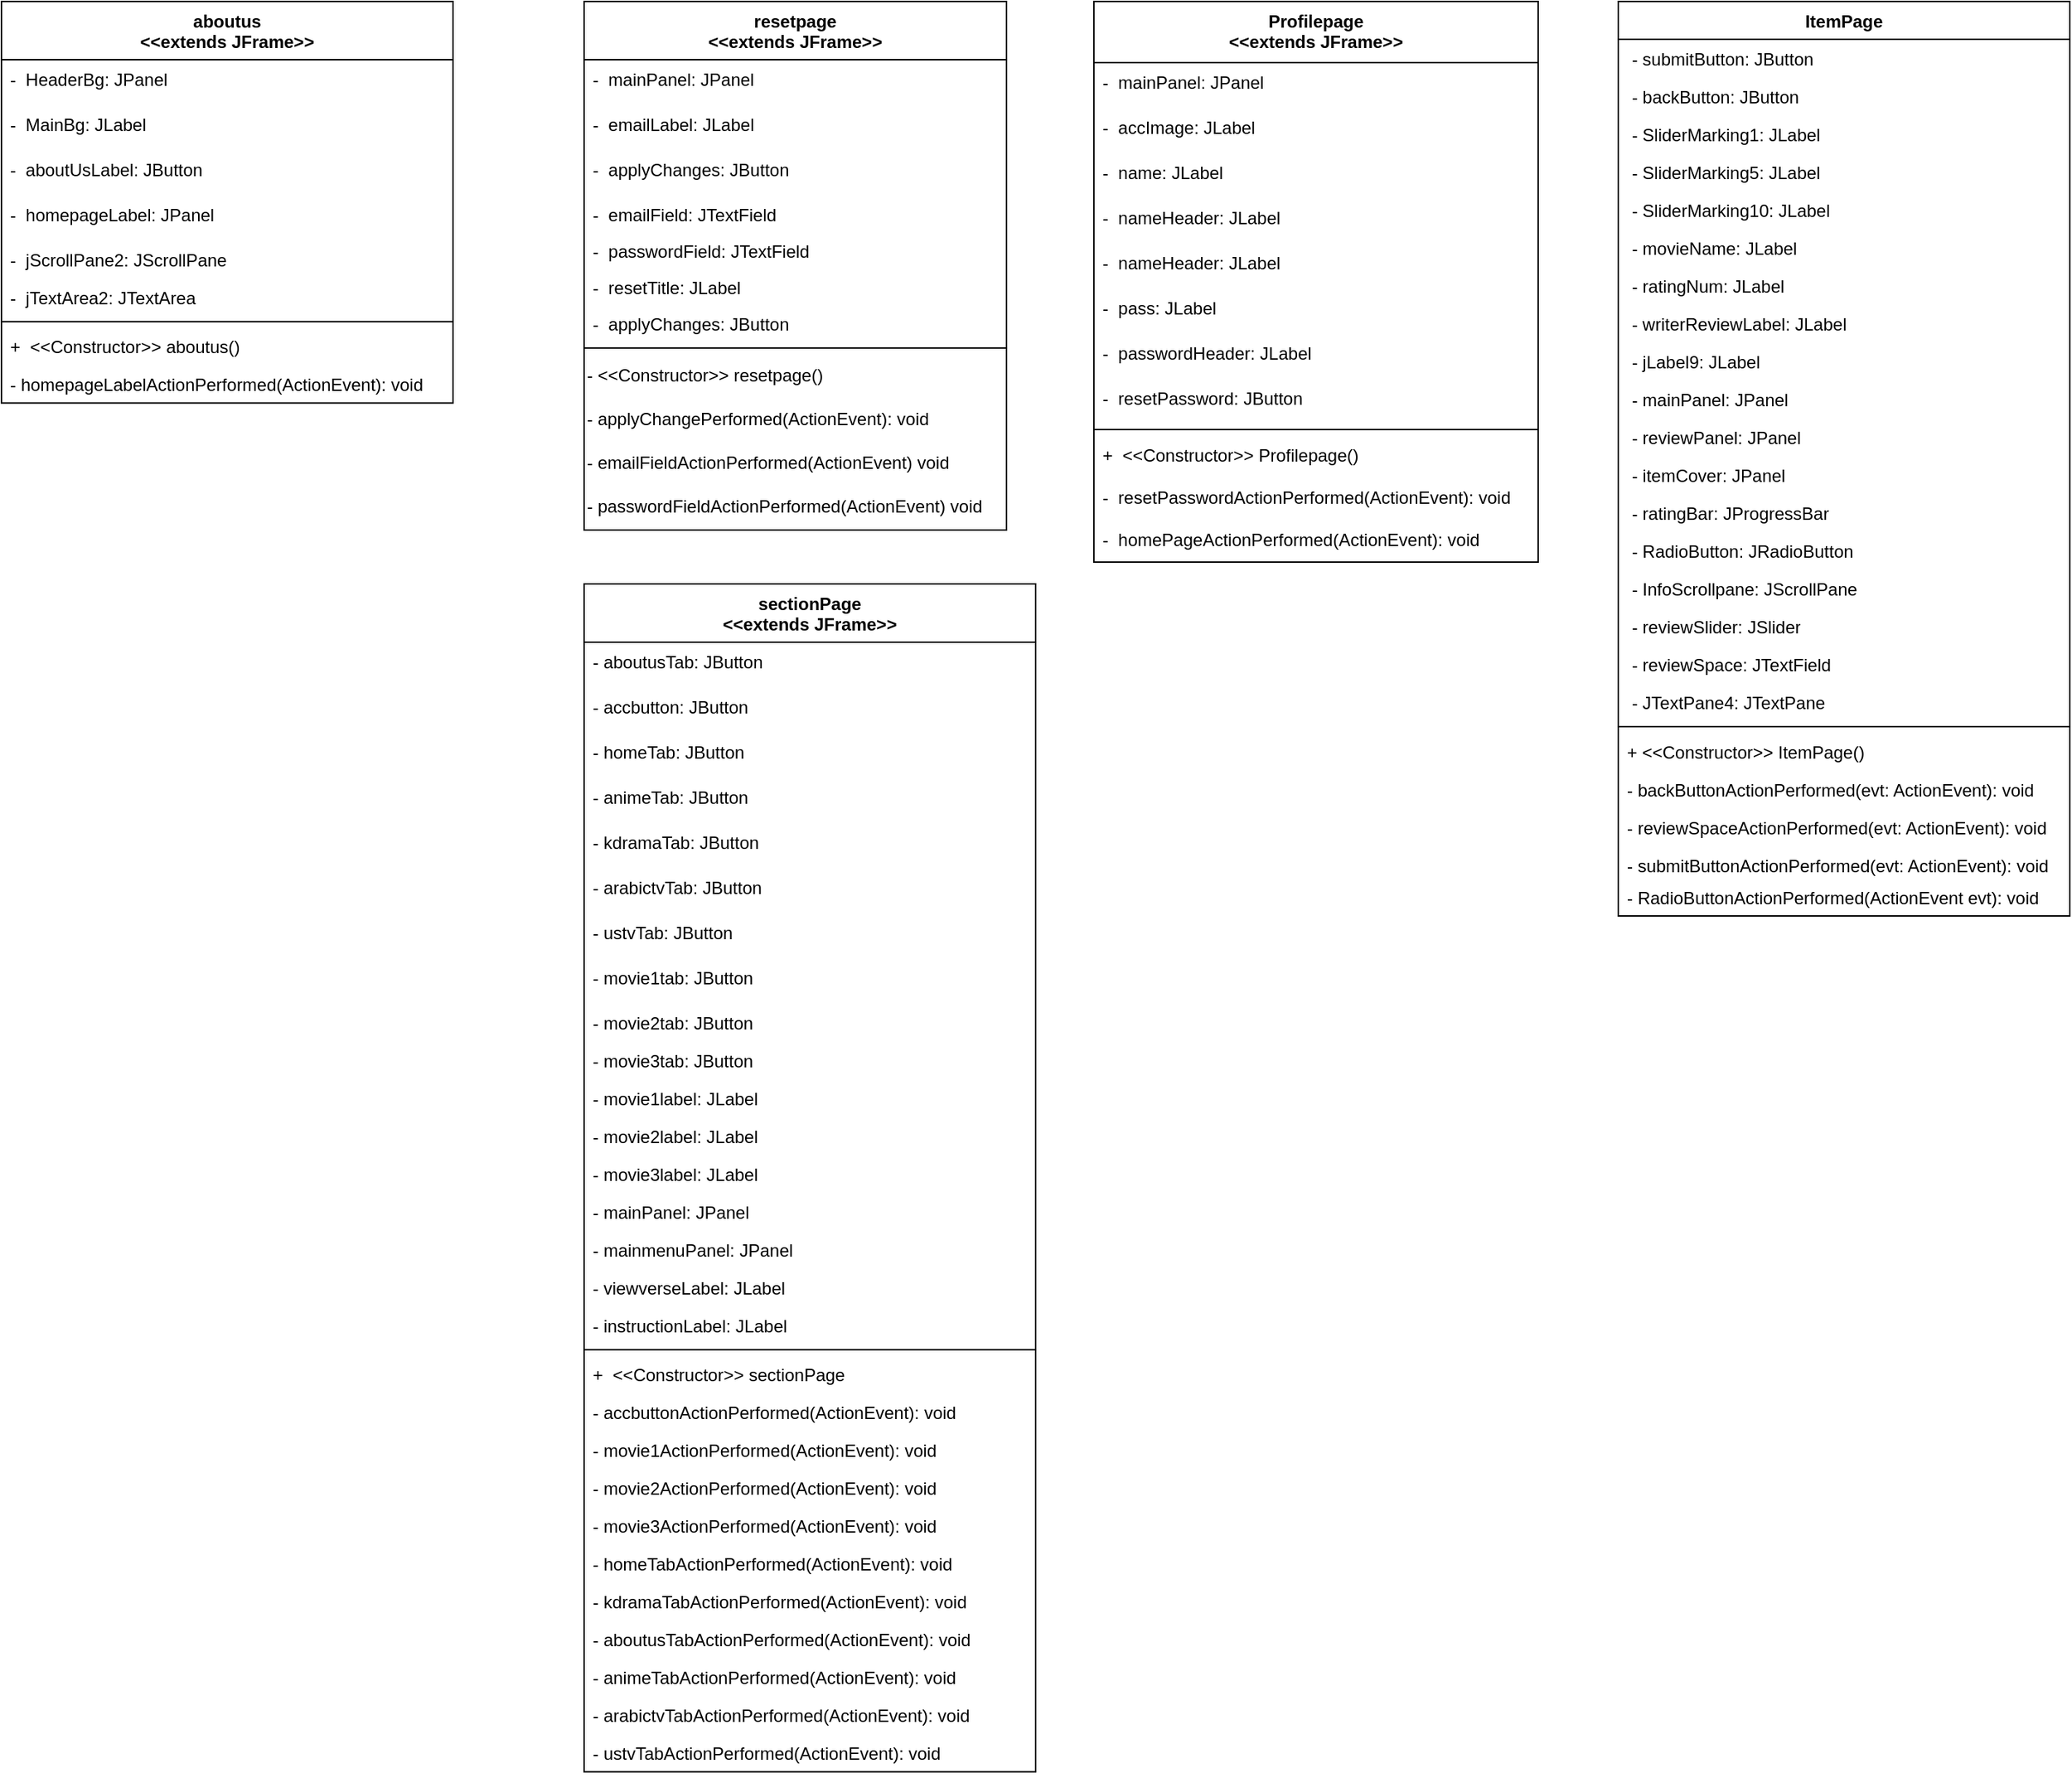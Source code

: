 <mxfile version="24.7.5">
  <diagram name="Page-1" id="XovYSc9VxgBBoyLTzxwy">
    <mxGraphModel dx="3024" dy="2403" grid="1" gridSize="10" guides="1" tooltips="1" connect="1" arrows="1" fold="1" page="1" pageScale="1" pageWidth="850" pageHeight="1100" math="0" shadow="0">
      <root>
        <mxCell id="0" />
        <mxCell id="1" parent="0" />
        <mxCell id="QE4EvPiiiCpDDDPfgIJF-1" value="aboutus&#xa;&lt;&lt;extends JFrame&gt;&gt;&#xa;" style="swimlane;fontStyle=1;align=center;verticalAlign=top;childLayout=stackLayout;horizontal=1;startSize=40;horizontalStack=0;resizeParent=1;resizeParentMax=0;resizeLast=0;collapsible=0;marginBottom=0;" parent="1" vertex="1">
          <mxGeometry x="-800" y="-1000" width="310" height="275.74" as="geometry" />
        </mxCell>
        <mxCell id="QE4EvPiiiCpDDDPfgIJF-2" value="-  HeaderBg: JPanel" style="text;strokeColor=none;fillColor=none;align=left;verticalAlign=top;spacingLeft=4;spacingRight=4;overflow=hidden;rotatable=0;points=[[0,0.5],[1,0.5]];portConstraint=eastwest;" parent="QE4EvPiiiCpDDDPfgIJF-1" vertex="1">
          <mxGeometry y="40" width="310" height="31" as="geometry" />
        </mxCell>
        <mxCell id="QE4EvPiiiCpDDDPfgIJF-3" value="-  MainBg: JLabel" style="text;strokeColor=none;fillColor=none;align=left;verticalAlign=top;spacingLeft=4;spacingRight=4;overflow=hidden;rotatable=0;points=[[0,0.5],[1,0.5]];portConstraint=eastwest;" parent="QE4EvPiiiCpDDDPfgIJF-1" vertex="1">
          <mxGeometry y="71" width="310" height="31" as="geometry" />
        </mxCell>
        <mxCell id="QE4EvPiiiCpDDDPfgIJF-4" value="-  aboutUsLabel: JButton" style="text;strokeColor=none;fillColor=none;align=left;verticalAlign=top;spacingLeft=4;spacingRight=4;overflow=hidden;rotatable=0;points=[[0,0.5],[1,0.5]];portConstraint=eastwest;" parent="QE4EvPiiiCpDDDPfgIJF-1" vertex="1">
          <mxGeometry y="102" width="310" height="31" as="geometry" />
        </mxCell>
        <mxCell id="QE4EvPiiiCpDDDPfgIJF-5" value="-  homepageLabel: JPanel" style="text;strokeColor=none;fillColor=none;align=left;verticalAlign=top;spacingLeft=4;spacingRight=4;overflow=hidden;rotatable=0;points=[[0,0.5],[1,0.5]];portConstraint=eastwest;" parent="QE4EvPiiiCpDDDPfgIJF-1" vertex="1">
          <mxGeometry y="133" width="310" height="31" as="geometry" />
        </mxCell>
        <mxCell id="QE4EvPiiiCpDDDPfgIJF-6" value="-  jScrollPane2: JScrollPane" style="text;strokeColor=none;fillColor=none;align=left;verticalAlign=top;spacingLeft=4;spacingRight=4;overflow=hidden;rotatable=0;points=[[0,0.5],[1,0.5]];portConstraint=eastwest;" parent="QE4EvPiiiCpDDDPfgIJF-1" vertex="1">
          <mxGeometry y="164" width="310" height="26" as="geometry" />
        </mxCell>
        <mxCell id="QE4EvPiiiCpDDDPfgIJF-7" value="-  jTextArea2: JTextArea" style="text;strokeColor=none;fillColor=none;align=left;verticalAlign=top;spacingLeft=4;spacingRight=4;overflow=hidden;rotatable=0;points=[[0,0.5],[1,0.5]];portConstraint=eastwest;" parent="QE4EvPiiiCpDDDPfgIJF-1" vertex="1">
          <mxGeometry y="190" width="310" height="26" as="geometry" />
        </mxCell>
        <mxCell id="QE4EvPiiiCpDDDPfgIJF-8" style="line;strokeWidth=1;fillColor=none;align=left;verticalAlign=middle;spacingTop=-1;spacingLeft=3;spacingRight=3;rotatable=0;labelPosition=right;points=[];portConstraint=eastwest;strokeColor=inherit;" parent="QE4EvPiiiCpDDDPfgIJF-1" vertex="1">
          <mxGeometry y="216" width="310" height="7.74" as="geometry" />
        </mxCell>
        <mxCell id="QE4EvPiiiCpDDDPfgIJF-9" value="+  &lt;&lt;Constructor&gt;&gt; aboutus()" style="text;strokeColor=none;fillColor=none;align=left;verticalAlign=top;spacingLeft=4;spacingRight=4;overflow=hidden;rotatable=0;points=[[0,0.5],[1,0.5]];portConstraint=eastwest;" parent="QE4EvPiiiCpDDDPfgIJF-1" vertex="1">
          <mxGeometry y="223.74" width="310" height="26" as="geometry" />
        </mxCell>
        <mxCell id="QE4EvPiiiCpDDDPfgIJF-11" value="- homepageLabelActionPerformed(ActionEvent): void" style="text;strokeColor=none;fillColor=none;align=left;verticalAlign=top;spacingLeft=4;spacingRight=4;overflow=hidden;rotatable=0;points=[[0,0.5],[1,0.5]];portConstraint=eastwest;" parent="QE4EvPiiiCpDDDPfgIJF-1" vertex="1">
          <mxGeometry y="249.74" width="310" height="26" as="geometry" />
        </mxCell>
        <mxCell id="QE4EvPiiiCpDDDPfgIJF-65" value="resetpage&#xa;&lt;&lt;extends JFrame&gt;&gt;&#xa;" style="swimlane;fontStyle=1;align=center;verticalAlign=top;childLayout=stackLayout;horizontal=1;startSize=40;horizontalStack=0;resizeParent=1;resizeParentMax=0;resizeLast=0;collapsible=0;marginBottom=0;" parent="1" vertex="1">
          <mxGeometry x="-400" y="-1000" width="290" height="363" as="geometry" />
        </mxCell>
        <mxCell id="QE4EvPiiiCpDDDPfgIJF-66" value="-  mainPanel: JPanel" style="text;strokeColor=none;fillColor=none;align=left;verticalAlign=top;spacingLeft=4;spacingRight=4;overflow=hidden;rotatable=0;points=[[0,0.5],[1,0.5]];portConstraint=eastwest;" parent="QE4EvPiiiCpDDDPfgIJF-65" vertex="1">
          <mxGeometry y="40" width="290" height="31" as="geometry" />
        </mxCell>
        <mxCell id="QE4EvPiiiCpDDDPfgIJF-67" value="-  emailLabel: JLabel" style="text;strokeColor=none;fillColor=none;align=left;verticalAlign=top;spacingLeft=4;spacingRight=4;overflow=hidden;rotatable=0;points=[[0,0.5],[1,0.5]];portConstraint=eastwest;" parent="QE4EvPiiiCpDDDPfgIJF-65" vertex="1">
          <mxGeometry y="71" width="290" height="31" as="geometry" />
        </mxCell>
        <mxCell id="QE4EvPiiiCpDDDPfgIJF-68" value="-  applyChanges: JButton" style="text;strokeColor=none;fillColor=none;align=left;verticalAlign=top;spacingLeft=4;spacingRight=4;overflow=hidden;rotatable=0;points=[[0,0.5],[1,0.5]];portConstraint=eastwest;" parent="QE4EvPiiiCpDDDPfgIJF-65" vertex="1">
          <mxGeometry y="102" width="290" height="31" as="geometry" />
        </mxCell>
        <mxCell id="QE4EvPiiiCpDDDPfgIJF-69" value="-  emailField: JTextField" style="text;strokeColor=none;fillColor=none;align=left;verticalAlign=top;spacingLeft=4;spacingRight=4;overflow=hidden;rotatable=0;points=[[0,0.5],[1,0.5]];portConstraint=eastwest;" parent="QE4EvPiiiCpDDDPfgIJF-65" vertex="1">
          <mxGeometry y="133" width="290" height="25" as="geometry" />
        </mxCell>
        <mxCell id="QE4EvPiiiCpDDDPfgIJF-70" value="-  passwordField: JTextField" style="text;strokeColor=none;fillColor=none;align=left;verticalAlign=top;spacingLeft=4;spacingRight=4;overflow=hidden;rotatable=0;points=[[0,0.5],[1,0.5]];portConstraint=eastwest;" parent="QE4EvPiiiCpDDDPfgIJF-65" vertex="1">
          <mxGeometry y="158" width="290" height="25" as="geometry" />
        </mxCell>
        <mxCell id="QE4EvPiiiCpDDDPfgIJF-71" value="-  resetTitle: JLabel" style="text;strokeColor=none;fillColor=none;align=left;verticalAlign=top;spacingLeft=4;spacingRight=4;overflow=hidden;rotatable=0;points=[[0,0.5],[1,0.5]];portConstraint=eastwest;" parent="QE4EvPiiiCpDDDPfgIJF-65" vertex="1">
          <mxGeometry y="183" width="290" height="25" as="geometry" />
        </mxCell>
        <mxCell id="SDU8DpZkJm8AxWShPPcR-4" value="-  applyChanges: JButton" style="text;strokeColor=none;fillColor=none;align=left;verticalAlign=top;spacingLeft=4;spacingRight=4;overflow=hidden;rotatable=0;points=[[0,0.5],[1,0.5]];portConstraint=eastwest;" vertex="1" parent="QE4EvPiiiCpDDDPfgIJF-65">
          <mxGeometry y="208" width="290" height="25" as="geometry" />
        </mxCell>
        <mxCell id="QE4EvPiiiCpDDDPfgIJF-74" style="line;strokeWidth=1;fillColor=none;align=left;verticalAlign=middle;spacingTop=-1;spacingLeft=3;spacingRight=3;rotatable=0;labelPosition=right;points=[];portConstraint=eastwest;strokeColor=inherit;" parent="QE4EvPiiiCpDDDPfgIJF-65" vertex="1">
          <mxGeometry y="233" width="290" height="10" as="geometry" />
        </mxCell>
        <mxCell id="QE4EvPiiiCpDDDPfgIJF-76" value="- &amp;lt;&amp;lt;Constructor&amp;gt;&amp;gt; resetpage()" style="text;whiteSpace=wrap;html=1;" parent="QE4EvPiiiCpDDDPfgIJF-65" vertex="1">
          <mxGeometry y="243" width="290" height="30" as="geometry" />
        </mxCell>
        <mxCell id="SDU8DpZkJm8AxWShPPcR-9" value="- applyChangePerformed(ActionEvent): void" style="text;whiteSpace=wrap;html=1;" vertex="1" parent="QE4EvPiiiCpDDDPfgIJF-65">
          <mxGeometry y="273" width="290" height="30" as="geometry" />
        </mxCell>
        <mxCell id="SDU8DpZkJm8AxWShPPcR-7" value="- emailFieldActionPerformed(ActionEvent) void" style="text;whiteSpace=wrap;html=1;" vertex="1" parent="QE4EvPiiiCpDDDPfgIJF-65">
          <mxGeometry y="303" width="290" height="30" as="geometry" />
        </mxCell>
        <mxCell id="QE4EvPiiiCpDDDPfgIJF-80" value="- passwordFieldActionPerformed(ActionEvent) void" style="text;whiteSpace=wrap;html=1;" parent="QE4EvPiiiCpDDDPfgIJF-65" vertex="1">
          <mxGeometry y="333" width="290" height="30" as="geometry" />
        </mxCell>
        <mxCell id="SDU8DpZkJm8AxWShPPcR-15" value="Profilepage&#xa;&lt;&lt;extends JFrame&gt;&gt;&#xa;&#xa;" style="swimlane;fontStyle=1;align=center;verticalAlign=top;childLayout=stackLayout;horizontal=1;startSize=42;horizontalStack=0;resizeParent=1;resizeParentMax=0;resizeLast=0;collapsible=0;marginBottom=0;" vertex="1" parent="1">
          <mxGeometry x="-50" y="-1000" width="305" height="385" as="geometry" />
        </mxCell>
        <mxCell id="SDU8DpZkJm8AxWShPPcR-16" value="-  mainPanel: JPanel" style="text;strokeColor=none;fillColor=none;align=left;verticalAlign=top;spacingLeft=4;spacingRight=4;overflow=hidden;rotatable=0;points=[[0,0.5],[1,0.5]];portConstraint=eastwest;" vertex="1" parent="SDU8DpZkJm8AxWShPPcR-15">
          <mxGeometry y="42" width="305" height="31" as="geometry" />
        </mxCell>
        <mxCell id="SDU8DpZkJm8AxWShPPcR-17" value="-  accImage: JLabel" style="text;strokeColor=none;fillColor=none;align=left;verticalAlign=top;spacingLeft=4;spacingRight=4;overflow=hidden;rotatable=0;points=[[0,0.5],[1,0.5]];portConstraint=eastwest;" vertex="1" parent="SDU8DpZkJm8AxWShPPcR-15">
          <mxGeometry y="73" width="305" height="31" as="geometry" />
        </mxCell>
        <mxCell id="SDU8DpZkJm8AxWShPPcR-18" value="-  name: JLabel" style="text;strokeColor=none;fillColor=none;align=left;verticalAlign=top;spacingLeft=4;spacingRight=4;overflow=hidden;rotatable=0;points=[[0,0.5],[1,0.5]];portConstraint=eastwest;" vertex="1" parent="SDU8DpZkJm8AxWShPPcR-15">
          <mxGeometry y="104" width="305" height="31" as="geometry" />
        </mxCell>
        <mxCell id="SDU8DpZkJm8AxWShPPcR-19" value="-  nameHeader: JLabel" style="text;strokeColor=none;fillColor=none;align=left;verticalAlign=top;spacingLeft=4;spacingRight=4;overflow=hidden;rotatable=0;points=[[0,0.5],[1,0.5]];portConstraint=eastwest;" vertex="1" parent="SDU8DpZkJm8AxWShPPcR-15">
          <mxGeometry y="135" width="305" height="31" as="geometry" />
        </mxCell>
        <mxCell id="SDU8DpZkJm8AxWShPPcR-20" value="-  nameHeader: JLabel" style="text;strokeColor=none;fillColor=none;align=left;verticalAlign=top;spacingLeft=4;spacingRight=4;overflow=hidden;rotatable=0;points=[[0,0.5],[1,0.5]];portConstraint=eastwest;" vertex="1" parent="SDU8DpZkJm8AxWShPPcR-15">
          <mxGeometry y="166" width="305" height="31" as="geometry" />
        </mxCell>
        <mxCell id="SDU8DpZkJm8AxWShPPcR-21" value="-  pass: JLabel" style="text;strokeColor=none;fillColor=none;align=left;verticalAlign=top;spacingLeft=4;spacingRight=4;overflow=hidden;rotatable=0;points=[[0,0.5],[1,0.5]];portConstraint=eastwest;" vertex="1" parent="SDU8DpZkJm8AxWShPPcR-15">
          <mxGeometry y="197" width="305" height="31" as="geometry" />
        </mxCell>
        <mxCell id="SDU8DpZkJm8AxWShPPcR-22" value="-  passwordHeader: JLabel" style="text;strokeColor=none;fillColor=none;align=left;verticalAlign=top;spacingLeft=4;spacingRight=4;overflow=hidden;rotatable=0;points=[[0,0.5],[1,0.5]];portConstraint=eastwest;" vertex="1" parent="SDU8DpZkJm8AxWShPPcR-15">
          <mxGeometry y="228" width="305" height="31" as="geometry" />
        </mxCell>
        <mxCell id="SDU8DpZkJm8AxWShPPcR-23" value="-  resetPassword: JButton" style="text;strokeColor=none;fillColor=none;align=left;verticalAlign=top;spacingLeft=4;spacingRight=4;overflow=hidden;rotatable=0;points=[[0,0.5],[1,0.5]];portConstraint=eastwest;" vertex="1" parent="SDU8DpZkJm8AxWShPPcR-15">
          <mxGeometry y="259" width="305" height="31" as="geometry" />
        </mxCell>
        <mxCell id="SDU8DpZkJm8AxWShPPcR-24" style="line;strokeWidth=1;fillColor=none;align=left;verticalAlign=middle;spacingTop=-1;spacingLeft=3;spacingRight=3;rotatable=0;labelPosition=right;points=[];portConstraint=eastwest;strokeColor=inherit;" vertex="1" parent="SDU8DpZkJm8AxWShPPcR-15">
          <mxGeometry y="290" width="305" height="8" as="geometry" />
        </mxCell>
        <mxCell id="SDU8DpZkJm8AxWShPPcR-25" value="+  &lt;&lt;Constructor&gt;&gt; Profilepage()" style="text;strokeColor=none;fillColor=none;align=left;verticalAlign=top;spacingLeft=4;spacingRight=4;overflow=hidden;rotatable=0;points=[[0,0.5],[1,0.5]];portConstraint=eastwest;" vertex="1" parent="SDU8DpZkJm8AxWShPPcR-15">
          <mxGeometry y="298" width="305" height="29" as="geometry" />
        </mxCell>
        <mxCell id="SDU8DpZkJm8AxWShPPcR-27" value="-  resetPasswordActionPerformed(ActionEvent): void" style="text;strokeColor=none;fillColor=none;align=left;verticalAlign=top;spacingLeft=4;spacingRight=4;overflow=hidden;rotatable=0;points=[[0,0.5],[1,0.5]];portConstraint=eastwest;" vertex="1" parent="SDU8DpZkJm8AxWShPPcR-15">
          <mxGeometry y="327" width="305" height="29" as="geometry" />
        </mxCell>
        <mxCell id="SDU8DpZkJm8AxWShPPcR-28" value="-  homePageActionPerformed(ActionEvent): void" style="text;strokeColor=none;fillColor=none;align=left;verticalAlign=top;spacingLeft=4;spacingRight=4;overflow=hidden;rotatable=0;points=[[0,0.5],[1,0.5]];portConstraint=eastwest;" vertex="1" parent="SDU8DpZkJm8AxWShPPcR-15">
          <mxGeometry y="356" width="305" height="29" as="geometry" />
        </mxCell>
        <mxCell id="SDU8DpZkJm8AxWShPPcR-84" value="ItemPage" style="swimlane;fontStyle=1;align=center;verticalAlign=top;childLayout=stackLayout;horizontal=1;startSize=26;horizontalStack=0;resizeParent=1;resizeParentMax=0;resizeLast=0;collapsible=1;marginBottom=0;whiteSpace=wrap;html=1;" vertex="1" parent="1">
          <mxGeometry x="310" y="-1000" width="310" height="628" as="geometry" />
        </mxCell>
        <mxCell id="SDU8DpZkJm8AxWShPPcR-85" value="&amp;nbsp;- submitButton: JButton" style="text;strokeColor=none;fillColor=none;align=left;verticalAlign=top;spacingLeft=4;spacingRight=4;overflow=hidden;rotatable=0;points=[[0,0.5],[1,0.5]];portConstraint=eastwest;whiteSpace=wrap;html=1;" vertex="1" parent="SDU8DpZkJm8AxWShPPcR-84">
          <mxGeometry y="26" width="310" height="26" as="geometry" />
        </mxCell>
        <mxCell id="SDU8DpZkJm8AxWShPPcR-86" value="&amp;nbsp;- backButton: JButton" style="text;strokeColor=none;fillColor=none;align=left;verticalAlign=top;spacingLeft=4;spacingRight=4;overflow=hidden;rotatable=0;points=[[0,0.5],[1,0.5]];portConstraint=eastwest;whiteSpace=wrap;html=1;" vertex="1" parent="SDU8DpZkJm8AxWShPPcR-84">
          <mxGeometry y="52" width="310" height="26" as="geometry" />
        </mxCell>
        <mxCell id="SDU8DpZkJm8AxWShPPcR-87" value="&amp;nbsp;- SliderMarking1: JLabel" style="text;strokeColor=none;fillColor=none;align=left;verticalAlign=top;spacingLeft=4;spacingRight=4;overflow=hidden;rotatable=0;points=[[0,0.5],[1,0.5]];portConstraint=eastwest;whiteSpace=wrap;html=1;" vertex="1" parent="SDU8DpZkJm8AxWShPPcR-84">
          <mxGeometry y="78" width="310" height="26" as="geometry" />
        </mxCell>
        <mxCell id="SDU8DpZkJm8AxWShPPcR-88" value="&amp;nbsp;- SliderMarking5: JLabel" style="text;strokeColor=none;fillColor=none;align=left;verticalAlign=top;spacingLeft=4;spacingRight=4;overflow=hidden;rotatable=0;points=[[0,0.5],[1,0.5]];portConstraint=eastwest;whiteSpace=wrap;html=1;" vertex="1" parent="SDU8DpZkJm8AxWShPPcR-84">
          <mxGeometry y="104" width="310" height="26" as="geometry" />
        </mxCell>
        <mxCell id="SDU8DpZkJm8AxWShPPcR-89" value="&amp;nbsp;- SliderMarking10: JLabel" style="text;strokeColor=none;fillColor=none;align=left;verticalAlign=top;spacingLeft=4;spacingRight=4;overflow=hidden;rotatable=0;points=[[0,0.5],[1,0.5]];portConstraint=eastwest;whiteSpace=wrap;html=1;" vertex="1" parent="SDU8DpZkJm8AxWShPPcR-84">
          <mxGeometry y="130" width="310" height="26" as="geometry" />
        </mxCell>
        <mxCell id="SDU8DpZkJm8AxWShPPcR-90" value="&amp;nbsp;- movieName: JLabel" style="text;strokeColor=none;fillColor=none;align=left;verticalAlign=top;spacingLeft=4;spacingRight=4;overflow=hidden;rotatable=0;points=[[0,0.5],[1,0.5]];portConstraint=eastwest;whiteSpace=wrap;html=1;" vertex="1" parent="SDU8DpZkJm8AxWShPPcR-84">
          <mxGeometry y="156" width="310" height="26" as="geometry" />
        </mxCell>
        <mxCell id="SDU8DpZkJm8AxWShPPcR-91" value="&amp;nbsp;- ratingNum: JLabel" style="text;strokeColor=none;fillColor=none;align=left;verticalAlign=top;spacingLeft=4;spacingRight=4;overflow=hidden;rotatable=0;points=[[0,0.5],[1,0.5]];portConstraint=eastwest;whiteSpace=wrap;html=1;" vertex="1" parent="SDU8DpZkJm8AxWShPPcR-84">
          <mxGeometry y="182" width="310" height="26" as="geometry" />
        </mxCell>
        <mxCell id="SDU8DpZkJm8AxWShPPcR-92" value="&amp;nbsp;- writerReviewLabel: JLabel" style="text;strokeColor=none;fillColor=none;align=left;verticalAlign=top;spacingLeft=4;spacingRight=4;overflow=hidden;rotatable=0;points=[[0,0.5],[1,0.5]];portConstraint=eastwest;whiteSpace=wrap;html=1;" vertex="1" parent="SDU8DpZkJm8AxWShPPcR-84">
          <mxGeometry y="208" width="310" height="26" as="geometry" />
        </mxCell>
        <mxCell id="SDU8DpZkJm8AxWShPPcR-93" value="&amp;nbsp;- jLabel9: JLabel" style="text;strokeColor=none;fillColor=none;align=left;verticalAlign=top;spacingLeft=4;spacingRight=4;overflow=hidden;rotatable=0;points=[[0,0.5],[1,0.5]];portConstraint=eastwest;whiteSpace=wrap;html=1;" vertex="1" parent="SDU8DpZkJm8AxWShPPcR-84">
          <mxGeometry y="234" width="310" height="26" as="geometry" />
        </mxCell>
        <mxCell id="SDU8DpZkJm8AxWShPPcR-94" value="&amp;nbsp;- mainPanel: JPanel" style="text;strokeColor=none;fillColor=none;align=left;verticalAlign=top;spacingLeft=4;spacingRight=4;overflow=hidden;rotatable=0;points=[[0,0.5],[1,0.5]];portConstraint=eastwest;whiteSpace=wrap;html=1;" vertex="1" parent="SDU8DpZkJm8AxWShPPcR-84">
          <mxGeometry y="260" width="310" height="26" as="geometry" />
        </mxCell>
        <mxCell id="SDU8DpZkJm8AxWShPPcR-95" value="&amp;nbsp;- reviewPanel: JPanel" style="text;strokeColor=none;fillColor=none;align=left;verticalAlign=top;spacingLeft=4;spacingRight=4;overflow=hidden;rotatable=0;points=[[0,0.5],[1,0.5]];portConstraint=eastwest;whiteSpace=wrap;html=1;" vertex="1" parent="SDU8DpZkJm8AxWShPPcR-84">
          <mxGeometry y="286" width="310" height="26" as="geometry" />
        </mxCell>
        <mxCell id="SDU8DpZkJm8AxWShPPcR-96" value="&amp;nbsp;- itemCover: JPanel" style="text;strokeColor=none;fillColor=none;align=left;verticalAlign=top;spacingLeft=4;spacingRight=4;overflow=hidden;rotatable=0;points=[[0,0.5],[1,0.5]];portConstraint=eastwest;whiteSpace=wrap;html=1;" vertex="1" parent="SDU8DpZkJm8AxWShPPcR-84">
          <mxGeometry y="312" width="310" height="26" as="geometry" />
        </mxCell>
        <mxCell id="SDU8DpZkJm8AxWShPPcR-97" value="&amp;nbsp;- ratingBar: JProgressBar" style="text;strokeColor=none;fillColor=none;align=left;verticalAlign=top;spacingLeft=4;spacingRight=4;overflow=hidden;rotatable=0;points=[[0,0.5],[1,0.5]];portConstraint=eastwest;whiteSpace=wrap;html=1;" vertex="1" parent="SDU8DpZkJm8AxWShPPcR-84">
          <mxGeometry y="338" width="310" height="26" as="geometry" />
        </mxCell>
        <mxCell id="SDU8DpZkJm8AxWShPPcR-98" value="&amp;nbsp;- RadioButton: JRadioButton" style="text;strokeColor=none;fillColor=none;align=left;verticalAlign=top;spacingLeft=4;spacingRight=4;overflow=hidden;rotatable=0;points=[[0,0.5],[1,0.5]];portConstraint=eastwest;whiteSpace=wrap;html=1;" vertex="1" parent="SDU8DpZkJm8AxWShPPcR-84">
          <mxGeometry y="364" width="310" height="26" as="geometry" />
        </mxCell>
        <mxCell id="SDU8DpZkJm8AxWShPPcR-99" value="&amp;nbsp;- InfoScrollpane: JScrollPane" style="text;strokeColor=none;fillColor=none;align=left;verticalAlign=top;spacingLeft=4;spacingRight=4;overflow=hidden;rotatable=0;points=[[0,0.5],[1,0.5]];portConstraint=eastwest;whiteSpace=wrap;html=1;" vertex="1" parent="SDU8DpZkJm8AxWShPPcR-84">
          <mxGeometry y="390" width="310" height="26" as="geometry" />
        </mxCell>
        <mxCell id="SDU8DpZkJm8AxWShPPcR-100" value="&amp;nbsp;- reviewSlider: JSlider" style="text;strokeColor=none;fillColor=none;align=left;verticalAlign=top;spacingLeft=4;spacingRight=4;overflow=hidden;rotatable=0;points=[[0,0.5],[1,0.5]];portConstraint=eastwest;whiteSpace=wrap;html=1;" vertex="1" parent="SDU8DpZkJm8AxWShPPcR-84">
          <mxGeometry y="416" width="310" height="26" as="geometry" />
        </mxCell>
        <mxCell id="SDU8DpZkJm8AxWShPPcR-101" value="&amp;nbsp;- reviewSpace: JTextField" style="text;strokeColor=none;fillColor=none;align=left;verticalAlign=top;spacingLeft=4;spacingRight=4;overflow=hidden;rotatable=0;points=[[0,0.5],[1,0.5]];portConstraint=eastwest;whiteSpace=wrap;html=1;" vertex="1" parent="SDU8DpZkJm8AxWShPPcR-84">
          <mxGeometry y="442" width="310" height="26" as="geometry" />
        </mxCell>
        <mxCell id="SDU8DpZkJm8AxWShPPcR-102" value="&amp;nbsp;- JTextPane4: JTextPane" style="text;strokeColor=none;fillColor=none;align=left;verticalAlign=top;spacingLeft=4;spacingRight=4;overflow=hidden;rotatable=0;points=[[0,0.5],[1,0.5]];portConstraint=eastwest;whiteSpace=wrap;html=1;" vertex="1" parent="SDU8DpZkJm8AxWShPPcR-84">
          <mxGeometry y="468" width="310" height="26" as="geometry" />
        </mxCell>
        <mxCell id="SDU8DpZkJm8AxWShPPcR-103" value="" style="line;strokeWidth=1;fillColor=none;align=left;verticalAlign=middle;spacingTop=-1;spacingLeft=3;spacingRight=3;rotatable=0;labelPosition=right;points=[];portConstraint=eastwest;strokeColor=inherit;" vertex="1" parent="SDU8DpZkJm8AxWShPPcR-84">
          <mxGeometry y="494" width="310" height="8" as="geometry" />
        </mxCell>
        <mxCell id="SDU8DpZkJm8AxWShPPcR-104" value="+ &amp;lt;&amp;lt;Constructor&amp;gt;&amp;gt; ItemPage()" style="text;strokeColor=none;fillColor=none;align=left;verticalAlign=top;spacingLeft=4;spacingRight=4;overflow=hidden;rotatable=0;points=[[0,0.5],[1,0.5]];portConstraint=eastwest;whiteSpace=wrap;html=1;" vertex="1" parent="SDU8DpZkJm8AxWShPPcR-84">
          <mxGeometry y="502" width="310" height="26" as="geometry" />
        </mxCell>
        <mxCell id="SDU8DpZkJm8AxWShPPcR-105" value="- backButtonActionPerformed(evt: ActionEvent): void" style="text;strokeColor=none;fillColor=none;align=left;verticalAlign=top;spacingLeft=4;spacingRight=4;overflow=hidden;rotatable=0;points=[[0,0.5],[1,0.5]];portConstraint=eastwest;whiteSpace=wrap;html=1;" vertex="1" parent="SDU8DpZkJm8AxWShPPcR-84">
          <mxGeometry y="528" width="310" height="26" as="geometry" />
        </mxCell>
        <mxCell id="SDU8DpZkJm8AxWShPPcR-106" value="- reviewSpaceActionPerformed(evt: ActionEvent): void" style="text;strokeColor=none;fillColor=none;align=left;verticalAlign=top;spacingLeft=4;spacingRight=4;overflow=hidden;rotatable=0;points=[[0,0.5],[1,0.5]];portConstraint=eastwest;whiteSpace=wrap;html=1;" vertex="1" parent="SDU8DpZkJm8AxWShPPcR-84">
          <mxGeometry y="554" width="310" height="26" as="geometry" />
        </mxCell>
        <mxCell id="SDU8DpZkJm8AxWShPPcR-107" value="- submitButtonActionPerformed(evt: ActionEvent): void" style="text;strokeColor=none;fillColor=none;align=left;verticalAlign=top;spacingLeft=4;spacingRight=4;overflow=hidden;rotatable=0;points=[[0,0.5],[1,0.5]];portConstraint=eastwest;whiteSpace=wrap;html=1;" vertex="1" parent="SDU8DpZkJm8AxWShPPcR-84">
          <mxGeometry y="580" width="310" height="22" as="geometry" />
        </mxCell>
        <mxCell id="SDU8DpZkJm8AxWShPPcR-108" value="- RadioButtonActionPerformed(ActionEvent evt): void" style="text;strokeColor=none;fillColor=none;align=left;verticalAlign=top;spacingLeft=4;spacingRight=4;overflow=hidden;rotatable=0;points=[[0,0.5],[1,0.5]];portConstraint=eastwest;whiteSpace=wrap;html=1;" vertex="1" parent="SDU8DpZkJm8AxWShPPcR-84">
          <mxGeometry y="602" width="310" height="26" as="geometry" />
        </mxCell>
        <mxCell id="SDU8DpZkJm8AxWShPPcR-119" value="sectionPage&#xa;&lt;&lt;extends JFrame&gt;&gt;&#xa;" style="swimlane;fontStyle=1;align=center;verticalAlign=top;childLayout=stackLayout;horizontal=1;startSize=40;horizontalStack=0;resizeParent=1;resizeParentMax=0;resizeLast=0;collapsible=0;marginBottom=0;" vertex="1" parent="1">
          <mxGeometry x="-400" y="-600" width="310" height="815.74" as="geometry" />
        </mxCell>
        <mxCell id="SDU8DpZkJm8AxWShPPcR-120" value="- aboutusTab: JButton" style="text;strokeColor=none;fillColor=none;align=left;verticalAlign=top;spacingLeft=4;spacingRight=4;overflow=hidden;rotatable=0;points=[[0,0.5],[1,0.5]];portConstraint=eastwest;" vertex="1" parent="SDU8DpZkJm8AxWShPPcR-119">
          <mxGeometry y="40" width="310" height="31" as="geometry" />
        </mxCell>
        <mxCell id="SDU8DpZkJm8AxWShPPcR-121" value="- accbutton: JButton" style="text;strokeColor=none;fillColor=none;align=left;verticalAlign=top;spacingLeft=4;spacingRight=4;overflow=hidden;rotatable=0;points=[[0,0.5],[1,0.5]];portConstraint=eastwest;" vertex="1" parent="SDU8DpZkJm8AxWShPPcR-119">
          <mxGeometry y="71" width="310" height="31" as="geometry" />
        </mxCell>
        <mxCell id="SDU8DpZkJm8AxWShPPcR-137" value="- homeTab: JButton" style="text;strokeColor=none;fillColor=none;align=left;verticalAlign=top;spacingLeft=4;spacingRight=4;overflow=hidden;rotatable=0;points=[[0,0.5],[1,0.5]];portConstraint=eastwest;" vertex="1" parent="SDU8DpZkJm8AxWShPPcR-119">
          <mxGeometry y="102" width="310" height="31" as="geometry" />
        </mxCell>
        <mxCell id="SDU8DpZkJm8AxWShPPcR-122" value="- animeTab: JButton" style="text;strokeColor=none;fillColor=none;align=left;verticalAlign=top;spacingLeft=4;spacingRight=4;overflow=hidden;rotatable=0;points=[[0,0.5],[1,0.5]];portConstraint=eastwest;" vertex="1" parent="SDU8DpZkJm8AxWShPPcR-119">
          <mxGeometry y="133" width="310" height="31" as="geometry" />
        </mxCell>
        <mxCell id="SDU8DpZkJm8AxWShPPcR-130" value="- kdramaTab: JButton" style="text;strokeColor=none;fillColor=none;align=left;verticalAlign=top;spacingLeft=4;spacingRight=4;overflow=hidden;rotatable=0;points=[[0,0.5],[1,0.5]];portConstraint=eastwest;" vertex="1" parent="SDU8DpZkJm8AxWShPPcR-119">
          <mxGeometry y="164" width="310" height="31" as="geometry" />
        </mxCell>
        <mxCell id="SDU8DpZkJm8AxWShPPcR-131" value="- arabictvTab: JButton" style="text;strokeColor=none;fillColor=none;align=left;verticalAlign=top;spacingLeft=4;spacingRight=4;overflow=hidden;rotatable=0;points=[[0,0.5],[1,0.5]];portConstraint=eastwest;" vertex="1" parent="SDU8DpZkJm8AxWShPPcR-119">
          <mxGeometry y="195" width="310" height="31" as="geometry" />
        </mxCell>
        <mxCell id="SDU8DpZkJm8AxWShPPcR-132" value="- ustvTab: JButton" style="text;strokeColor=none;fillColor=none;align=left;verticalAlign=top;spacingLeft=4;spacingRight=4;overflow=hidden;rotatable=0;points=[[0,0.5],[1,0.5]];portConstraint=eastwest;" vertex="1" parent="SDU8DpZkJm8AxWShPPcR-119">
          <mxGeometry y="226" width="310" height="31" as="geometry" />
        </mxCell>
        <mxCell id="SDU8DpZkJm8AxWShPPcR-123" value="- movie1tab: JButton" style="text;strokeColor=none;fillColor=none;align=left;verticalAlign=top;spacingLeft=4;spacingRight=4;overflow=hidden;rotatable=0;points=[[0,0.5],[1,0.5]];portConstraint=eastwest;" vertex="1" parent="SDU8DpZkJm8AxWShPPcR-119">
          <mxGeometry y="257" width="310" height="31" as="geometry" />
        </mxCell>
        <mxCell id="SDU8DpZkJm8AxWShPPcR-124" value="- movie2tab: JButton" style="text;strokeColor=none;fillColor=none;align=left;verticalAlign=top;spacingLeft=4;spacingRight=4;overflow=hidden;rotatable=0;points=[[0,0.5],[1,0.5]];portConstraint=eastwest;" vertex="1" parent="SDU8DpZkJm8AxWShPPcR-119">
          <mxGeometry y="288" width="310" height="26" as="geometry" />
        </mxCell>
        <mxCell id="SDU8DpZkJm8AxWShPPcR-125" value="- movie3tab: JButton" style="text;strokeColor=none;fillColor=none;align=left;verticalAlign=top;spacingLeft=4;spacingRight=4;overflow=hidden;rotatable=0;points=[[0,0.5],[1,0.5]];portConstraint=eastwest;" vertex="1" parent="SDU8DpZkJm8AxWShPPcR-119">
          <mxGeometry y="314" width="310" height="26" as="geometry" />
        </mxCell>
        <mxCell id="SDU8DpZkJm8AxWShPPcR-133" value="- movie1label: JLabel" style="text;strokeColor=none;fillColor=none;align=left;verticalAlign=top;spacingLeft=4;spacingRight=4;overflow=hidden;rotatable=0;points=[[0,0.5],[1,0.5]];portConstraint=eastwest;" vertex="1" parent="SDU8DpZkJm8AxWShPPcR-119">
          <mxGeometry y="340" width="310" height="26" as="geometry" />
        </mxCell>
        <mxCell id="SDU8DpZkJm8AxWShPPcR-135" value="- movie2label: JLabel" style="text;strokeColor=none;fillColor=none;align=left;verticalAlign=top;spacingLeft=4;spacingRight=4;overflow=hidden;rotatable=0;points=[[0,0.5],[1,0.5]];portConstraint=eastwest;" vertex="1" parent="SDU8DpZkJm8AxWShPPcR-119">
          <mxGeometry y="366" width="310" height="26" as="geometry" />
        </mxCell>
        <mxCell id="SDU8DpZkJm8AxWShPPcR-136" value="- movie3label: JLabel" style="text;strokeColor=none;fillColor=none;align=left;verticalAlign=top;spacingLeft=4;spacingRight=4;overflow=hidden;rotatable=0;points=[[0,0.5],[1,0.5]];portConstraint=eastwest;" vertex="1" parent="SDU8DpZkJm8AxWShPPcR-119">
          <mxGeometry y="392" width="310" height="26" as="geometry" />
        </mxCell>
        <mxCell id="SDU8DpZkJm8AxWShPPcR-138" value="- mainPanel: JPanel" style="text;strokeColor=none;fillColor=none;align=left;verticalAlign=top;spacingLeft=4;spacingRight=4;overflow=hidden;rotatable=0;points=[[0,0.5],[1,0.5]];portConstraint=eastwest;" vertex="1" parent="SDU8DpZkJm8AxWShPPcR-119">
          <mxGeometry y="418" width="310" height="26" as="geometry" />
        </mxCell>
        <mxCell id="SDU8DpZkJm8AxWShPPcR-139" value="- mainmenuPanel: JPanel" style="text;strokeColor=none;fillColor=none;align=left;verticalAlign=top;spacingLeft=4;spacingRight=4;overflow=hidden;rotatable=0;points=[[0,0.5],[1,0.5]];portConstraint=eastwest;" vertex="1" parent="SDU8DpZkJm8AxWShPPcR-119">
          <mxGeometry y="444" width="310" height="26" as="geometry" />
        </mxCell>
        <mxCell id="SDU8DpZkJm8AxWShPPcR-140" value="- viewverseLabel: JLabel" style="text;strokeColor=none;fillColor=none;align=left;verticalAlign=top;spacingLeft=4;spacingRight=4;overflow=hidden;rotatable=0;points=[[0,0.5],[1,0.5]];portConstraint=eastwest;" vertex="1" parent="SDU8DpZkJm8AxWShPPcR-119">
          <mxGeometry y="470" width="310" height="26" as="geometry" />
        </mxCell>
        <mxCell id="SDU8DpZkJm8AxWShPPcR-141" value="- instructionLabel: JLabel" style="text;strokeColor=none;fillColor=none;align=left;verticalAlign=top;spacingLeft=4;spacingRight=4;overflow=hidden;rotatable=0;points=[[0,0.5],[1,0.5]];portConstraint=eastwest;" vertex="1" parent="SDU8DpZkJm8AxWShPPcR-119">
          <mxGeometry y="496" width="310" height="26" as="geometry" />
        </mxCell>
        <mxCell id="SDU8DpZkJm8AxWShPPcR-126" style="line;strokeWidth=1;fillColor=none;align=left;verticalAlign=middle;spacingTop=-1;spacingLeft=3;spacingRight=3;rotatable=0;labelPosition=right;points=[];portConstraint=eastwest;strokeColor=inherit;" vertex="1" parent="SDU8DpZkJm8AxWShPPcR-119">
          <mxGeometry y="522" width="310" height="7.74" as="geometry" />
        </mxCell>
        <mxCell id="SDU8DpZkJm8AxWShPPcR-127" value="+  &lt;&lt;Constructor&gt;&gt; sectionPage" style="text;strokeColor=none;fillColor=none;align=left;verticalAlign=top;spacingLeft=4;spacingRight=4;overflow=hidden;rotatable=0;points=[[0,0.5],[1,0.5]];portConstraint=eastwest;" vertex="1" parent="SDU8DpZkJm8AxWShPPcR-119">
          <mxGeometry y="529.74" width="310" height="26" as="geometry" />
        </mxCell>
        <mxCell id="SDU8DpZkJm8AxWShPPcR-128" value="- accbuttonActionPerformed(ActionEvent): void" style="text;strokeColor=none;fillColor=none;align=left;verticalAlign=top;spacingLeft=4;spacingRight=4;overflow=hidden;rotatable=0;points=[[0,0.5],[1,0.5]];portConstraint=eastwest;" vertex="1" parent="SDU8DpZkJm8AxWShPPcR-119">
          <mxGeometry y="555.74" width="310" height="26" as="geometry" />
        </mxCell>
        <mxCell id="SDU8DpZkJm8AxWShPPcR-142" value="- movie1ActionPerformed(ActionEvent): void" style="text;strokeColor=none;fillColor=none;align=left;verticalAlign=top;spacingLeft=4;spacingRight=4;overflow=hidden;rotatable=0;points=[[0,0.5],[1,0.5]];portConstraint=eastwest;" vertex="1" parent="SDU8DpZkJm8AxWShPPcR-119">
          <mxGeometry y="581.74" width="310" height="26" as="geometry" />
        </mxCell>
        <mxCell id="SDU8DpZkJm8AxWShPPcR-143" value="- movie2ActionPerformed(ActionEvent): void" style="text;strokeColor=none;fillColor=none;align=left;verticalAlign=top;spacingLeft=4;spacingRight=4;overflow=hidden;rotatable=0;points=[[0,0.5],[1,0.5]];portConstraint=eastwest;" vertex="1" parent="SDU8DpZkJm8AxWShPPcR-119">
          <mxGeometry y="607.74" width="310" height="26" as="geometry" />
        </mxCell>
        <mxCell id="SDU8DpZkJm8AxWShPPcR-144" value="- movie3ActionPerformed(ActionEvent): void" style="text;strokeColor=none;fillColor=none;align=left;verticalAlign=top;spacingLeft=4;spacingRight=4;overflow=hidden;rotatable=0;points=[[0,0.5],[1,0.5]];portConstraint=eastwest;" vertex="1" parent="SDU8DpZkJm8AxWShPPcR-119">
          <mxGeometry y="633.74" width="310" height="26" as="geometry" />
        </mxCell>
        <mxCell id="SDU8DpZkJm8AxWShPPcR-146" value="- homeTabActionPerformed(ActionEvent): void" style="text;strokeColor=none;fillColor=none;align=left;verticalAlign=top;spacingLeft=4;spacingRight=4;overflow=hidden;rotatable=0;points=[[0,0.5],[1,0.5]];portConstraint=eastwest;" vertex="1" parent="SDU8DpZkJm8AxWShPPcR-119">
          <mxGeometry y="659.74" width="310" height="26" as="geometry" />
        </mxCell>
        <mxCell id="SDU8DpZkJm8AxWShPPcR-147" value="- kdramaTabActionPerformed(ActionEvent): void" style="text;strokeColor=none;fillColor=none;align=left;verticalAlign=top;spacingLeft=4;spacingRight=4;overflow=hidden;rotatable=0;points=[[0,0.5],[1,0.5]];portConstraint=eastwest;" vertex="1" parent="SDU8DpZkJm8AxWShPPcR-119">
          <mxGeometry y="685.74" width="310" height="26" as="geometry" />
        </mxCell>
        <mxCell id="SDU8DpZkJm8AxWShPPcR-148" value="- aboutusTabActionPerformed(ActionEvent): void" style="text;strokeColor=none;fillColor=none;align=left;verticalAlign=top;spacingLeft=4;spacingRight=4;overflow=hidden;rotatable=0;points=[[0,0.5],[1,0.5]];portConstraint=eastwest;" vertex="1" parent="SDU8DpZkJm8AxWShPPcR-119">
          <mxGeometry y="711.74" width="310" height="26" as="geometry" />
        </mxCell>
        <mxCell id="SDU8DpZkJm8AxWShPPcR-145" value="- animeTabActionPerformed(ActionEvent): void" style="text;strokeColor=none;fillColor=none;align=left;verticalAlign=top;spacingLeft=4;spacingRight=4;overflow=hidden;rotatable=0;points=[[0,0.5],[1,0.5]];portConstraint=eastwest;" vertex="1" parent="SDU8DpZkJm8AxWShPPcR-119">
          <mxGeometry y="737.74" width="310" height="26" as="geometry" />
        </mxCell>
        <mxCell id="SDU8DpZkJm8AxWShPPcR-149" value="- arabictvTabActionPerformed(ActionEvent): void" style="text;strokeColor=none;fillColor=none;align=left;verticalAlign=top;spacingLeft=4;spacingRight=4;overflow=hidden;rotatable=0;points=[[0,0.5],[1,0.5]];portConstraint=eastwest;" vertex="1" parent="SDU8DpZkJm8AxWShPPcR-119">
          <mxGeometry y="763.74" width="310" height="26" as="geometry" />
        </mxCell>
        <mxCell id="SDU8DpZkJm8AxWShPPcR-150" value="- ustvTabActionPerformed(ActionEvent): void" style="text;strokeColor=none;fillColor=none;align=left;verticalAlign=top;spacingLeft=4;spacingRight=4;overflow=hidden;rotatable=0;points=[[0,0.5],[1,0.5]];portConstraint=eastwest;" vertex="1" parent="SDU8DpZkJm8AxWShPPcR-119">
          <mxGeometry y="789.74" width="310" height="26" as="geometry" />
        </mxCell>
      </root>
    </mxGraphModel>
  </diagram>
</mxfile>
